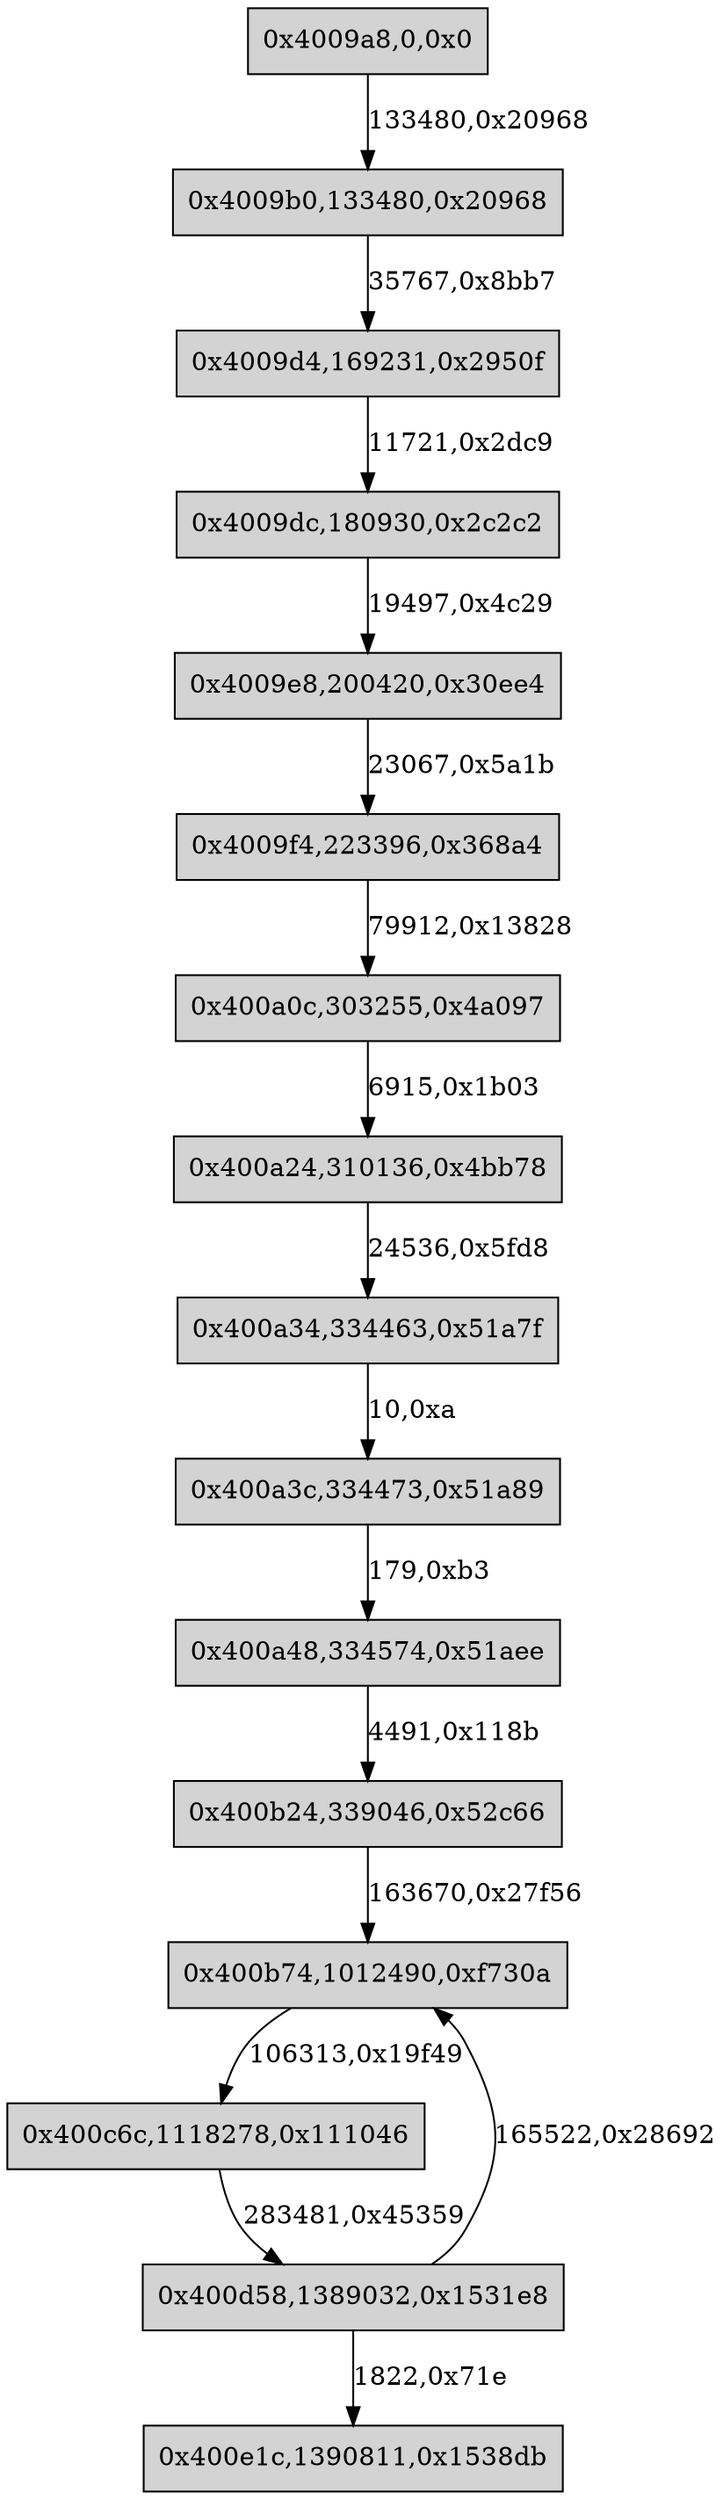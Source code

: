 digraph "" {
	node [label="\N",
		shape=record,
		style=filled
	];
	4196776	[label="0x4009a8,0,0x0"];
	4196784	[label="0x4009b0,133480,0x20968"];
	4196776 -> 4196784	[label="133480,0x20968"];
	4196820	[label="0x4009d4,169231,0x2950f"];
	4196784 -> 4196820	[label="35767,0x8bb7"];
	4196828	[label="0x4009dc,180930,0x2c2c2"];
	4196820 -> 4196828	[label="11721,0x2dc9"];
	4196840	[label="0x4009e8,200420,0x30ee4"];
	4196828 -> 4196840	[label="19497,0x4c29"];
	4196852	[label="0x4009f4,223396,0x368a4"];
	4196840 -> 4196852	[label="23067,0x5a1b"];
	4196876	[label="0x400a0c,303255,0x4a097"];
	4196852 -> 4196876	[label="79912,0x13828"];
	4196900	[label="0x400a24,310136,0x4bb78"];
	4196876 -> 4196900	[label="6915,0x1b03"];
	4196916	[label="0x400a34,334463,0x51a7f"];
	4196900 -> 4196916	[label="24536,0x5fd8"];
	4196924	[label="0x400a3c,334473,0x51a89"];
	4196916 -> 4196924	[label="10,0xa"];
	4196936	[label="0x400a48,334574,0x51aee"];
	4196924 -> 4196936	[label="179,0xb3"];
	4197156	[label="0x400b24,339046,0x52c66"];
	4196936 -> 4197156	[label="4491,0x118b"];
	4197236	[label="0x400b74,1012490,0xf730a"];
	4197156 -> 4197236	[label="163670,0x27f56"];
	4197484	[label="0x400c6c,1118278,0x111046"];
	4197236 -> 4197484	[label="106313,0x19f49"];
	4197720	[label="0x400d58,1389032,0x1531e8"];
	4197484 -> 4197720	[label="283481,0x45359"];
	4197720 -> 4197236	[label="165522,0x28692"];
	4197916	[label="0x400e1c,1390811,0x1538db"];
	4197720 -> 4197916	[label="1822,0x71e"];
}

